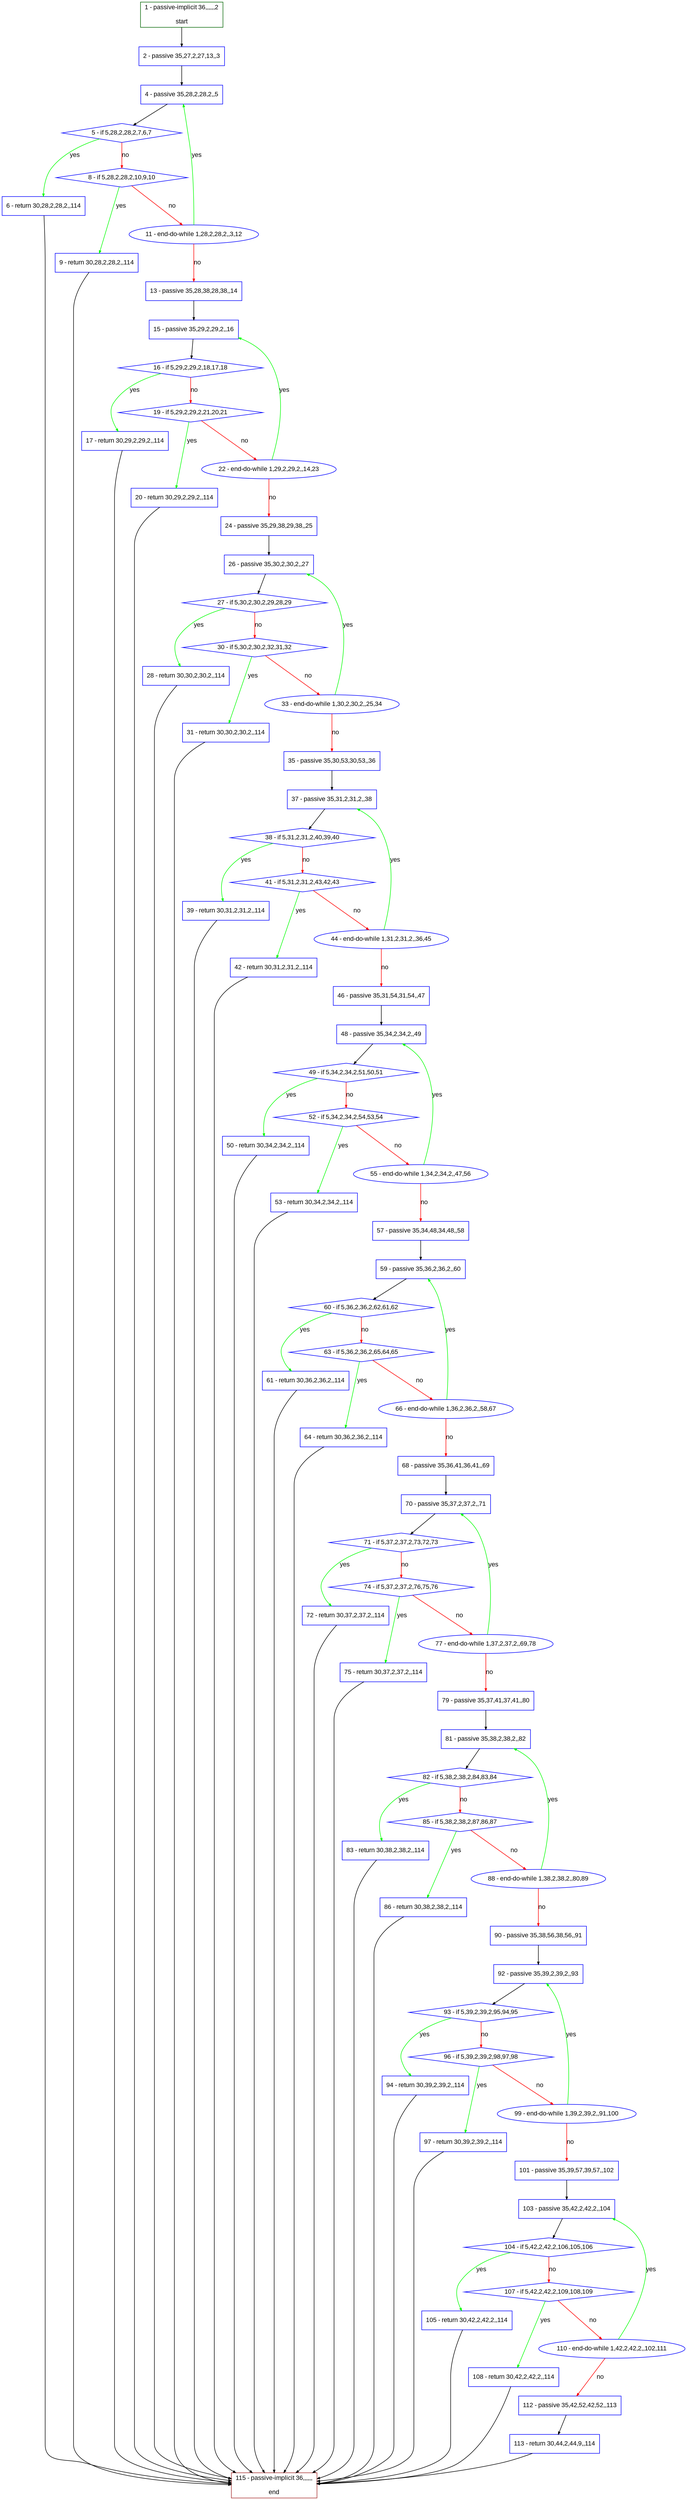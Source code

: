 digraph "" {
  graph [bgcolor="white", fillcolor="#FFFFCC", pack="true", packmode="clust", fontname="Arial", label="", fontsize="12", compound="true", style="rounded,filled"];
  node [node_initialized="no", fillcolor="white", fontname="Arial", label="", color="grey", fontsize="12", fixedsize="false", compound="true", shape="rectangle", style="filled"];
  edge [arrowtail="none", lhead="", fontcolor="black", fontname="Arial", label="", color="black", fontsize="12", arrowhead="normal", arrowsize="0.5", compound="true", ltail="", dir="forward"];
  __N1 [fillcolor="#ffffff", label="2 - passive 35,27,2,27,13,,3", color="#0000ff", shape="box", style="filled"];
  __N2 [fillcolor="#ffffff", label="1 - passive-implicit 36,,,,,,2\n\nstart", color="#006400", shape="box", style="filled"];
  __N3 [fillcolor="#ffffff", label="4 - passive 35,28,2,28,2,,5", color="#0000ff", shape="box", style="filled"];
  __N4 [fillcolor="#ffffff", label="5 - if 5,28,2,28,2,7,6,7", color="#0000ff", shape="diamond", style="filled"];
  __N5 [fillcolor="#ffffff", label="6 - return 30,28,2,28,2,,114", color="#0000ff", shape="box", style="filled"];
  __N6 [fillcolor="#ffffff", label="8 - if 5,28,2,28,2,10,9,10", color="#0000ff", shape="diamond", style="filled"];
  __N7 [fillcolor="#ffffff", label="115 - passive-implicit 36,,,,,,\n\nend", color="#a52a2a", shape="box", style="filled"];
  __N8 [fillcolor="#ffffff", label="9 - return 30,28,2,28,2,,114", color="#0000ff", shape="box", style="filled"];
  __N9 [fillcolor="#ffffff", label="11 - end-do-while 1,28,2,28,2,,3,12", color="#0000ff", shape="oval", style="filled"];
  __N10 [fillcolor="#ffffff", label="13 - passive 35,28,38,28,38,,14", color="#0000ff", shape="box", style="filled"];
  __N11 [fillcolor="#ffffff", label="15 - passive 35,29,2,29,2,,16", color="#0000ff", shape="box", style="filled"];
  __N12 [fillcolor="#ffffff", label="16 - if 5,29,2,29,2,18,17,18", color="#0000ff", shape="diamond", style="filled"];
  __N13 [fillcolor="#ffffff", label="17 - return 30,29,2,29,2,,114", color="#0000ff", shape="box", style="filled"];
  __N14 [fillcolor="#ffffff", label="19 - if 5,29,2,29,2,21,20,21", color="#0000ff", shape="diamond", style="filled"];
  __N15 [fillcolor="#ffffff", label="20 - return 30,29,2,29,2,,114", color="#0000ff", shape="box", style="filled"];
  __N16 [fillcolor="#ffffff", label="22 - end-do-while 1,29,2,29,2,,14,23", color="#0000ff", shape="oval", style="filled"];
  __N17 [fillcolor="#ffffff", label="24 - passive 35,29,38,29,38,,25", color="#0000ff", shape="box", style="filled"];
  __N18 [fillcolor="#ffffff", label="26 - passive 35,30,2,30,2,,27", color="#0000ff", shape="box", style="filled"];
  __N19 [fillcolor="#ffffff", label="27 - if 5,30,2,30,2,29,28,29", color="#0000ff", shape="diamond", style="filled"];
  __N20 [fillcolor="#ffffff", label="28 - return 30,30,2,30,2,,114", color="#0000ff", shape="box", style="filled"];
  __N21 [fillcolor="#ffffff", label="30 - if 5,30,2,30,2,32,31,32", color="#0000ff", shape="diamond", style="filled"];
  __N22 [fillcolor="#ffffff", label="31 - return 30,30,2,30,2,,114", color="#0000ff", shape="box", style="filled"];
  __N23 [fillcolor="#ffffff", label="33 - end-do-while 1,30,2,30,2,,25,34", color="#0000ff", shape="oval", style="filled"];
  __N24 [fillcolor="#ffffff", label="35 - passive 35,30,53,30,53,,36", color="#0000ff", shape="box", style="filled"];
  __N25 [fillcolor="#ffffff", label="37 - passive 35,31,2,31,2,,38", color="#0000ff", shape="box", style="filled"];
  __N26 [fillcolor="#ffffff", label="38 - if 5,31,2,31,2,40,39,40", color="#0000ff", shape="diamond", style="filled"];
  __N27 [fillcolor="#ffffff", label="39 - return 30,31,2,31,2,,114", color="#0000ff", shape="box", style="filled"];
  __N28 [fillcolor="#ffffff", label="41 - if 5,31,2,31,2,43,42,43", color="#0000ff", shape="diamond", style="filled"];
  __N29 [fillcolor="#ffffff", label="42 - return 30,31,2,31,2,,114", color="#0000ff", shape="box", style="filled"];
  __N30 [fillcolor="#ffffff", label="44 - end-do-while 1,31,2,31,2,,36,45", color="#0000ff", shape="oval", style="filled"];
  __N31 [fillcolor="#ffffff", label="46 - passive 35,31,54,31,54,,47", color="#0000ff", shape="box", style="filled"];
  __N32 [fillcolor="#ffffff", label="48 - passive 35,34,2,34,2,,49", color="#0000ff", shape="box", style="filled"];
  __N33 [fillcolor="#ffffff", label="49 - if 5,34,2,34,2,51,50,51", color="#0000ff", shape="diamond", style="filled"];
  __N34 [fillcolor="#ffffff", label="50 - return 30,34,2,34,2,,114", color="#0000ff", shape="box", style="filled"];
  __N35 [fillcolor="#ffffff", label="52 - if 5,34,2,34,2,54,53,54", color="#0000ff", shape="diamond", style="filled"];
  __N36 [fillcolor="#ffffff", label="53 - return 30,34,2,34,2,,114", color="#0000ff", shape="box", style="filled"];
  __N37 [fillcolor="#ffffff", label="55 - end-do-while 1,34,2,34,2,,47,56", color="#0000ff", shape="oval", style="filled"];
  __N38 [fillcolor="#ffffff", label="57 - passive 35,34,48,34,48,,58", color="#0000ff", shape="box", style="filled"];
  __N39 [fillcolor="#ffffff", label="59 - passive 35,36,2,36,2,,60", color="#0000ff", shape="box", style="filled"];
  __N40 [fillcolor="#ffffff", label="60 - if 5,36,2,36,2,62,61,62", color="#0000ff", shape="diamond", style="filled"];
  __N41 [fillcolor="#ffffff", label="61 - return 30,36,2,36,2,,114", color="#0000ff", shape="box", style="filled"];
  __N42 [fillcolor="#ffffff", label="63 - if 5,36,2,36,2,65,64,65", color="#0000ff", shape="diamond", style="filled"];
  __N43 [fillcolor="#ffffff", label="64 - return 30,36,2,36,2,,114", color="#0000ff", shape="box", style="filled"];
  __N44 [fillcolor="#ffffff", label="66 - end-do-while 1,36,2,36,2,,58,67", color="#0000ff", shape="oval", style="filled"];
  __N45 [fillcolor="#ffffff", label="68 - passive 35,36,41,36,41,,69", color="#0000ff", shape="box", style="filled"];
  __N46 [fillcolor="#ffffff", label="70 - passive 35,37,2,37,2,,71", color="#0000ff", shape="box", style="filled"];
  __N47 [fillcolor="#ffffff", label="71 - if 5,37,2,37,2,73,72,73", color="#0000ff", shape="diamond", style="filled"];
  __N48 [fillcolor="#ffffff", label="72 - return 30,37,2,37,2,,114", color="#0000ff", shape="box", style="filled"];
  __N49 [fillcolor="#ffffff", label="74 - if 5,37,2,37,2,76,75,76", color="#0000ff", shape="diamond", style="filled"];
  __N50 [fillcolor="#ffffff", label="75 - return 30,37,2,37,2,,114", color="#0000ff", shape="box", style="filled"];
  __N51 [fillcolor="#ffffff", label="77 - end-do-while 1,37,2,37,2,,69,78", color="#0000ff", shape="oval", style="filled"];
  __N52 [fillcolor="#ffffff", label="79 - passive 35,37,41,37,41,,80", color="#0000ff", shape="box", style="filled"];
  __N53 [fillcolor="#ffffff", label="81 - passive 35,38,2,38,2,,82", color="#0000ff", shape="box", style="filled"];
  __N54 [fillcolor="#ffffff", label="82 - if 5,38,2,38,2,84,83,84", color="#0000ff", shape="diamond", style="filled"];
  __N55 [fillcolor="#ffffff", label="83 - return 30,38,2,38,2,,114", color="#0000ff", shape="box", style="filled"];
  __N56 [fillcolor="#ffffff", label="85 - if 5,38,2,38,2,87,86,87", color="#0000ff", shape="diamond", style="filled"];
  __N57 [fillcolor="#ffffff", label="86 - return 30,38,2,38,2,,114", color="#0000ff", shape="box", style="filled"];
  __N58 [fillcolor="#ffffff", label="88 - end-do-while 1,38,2,38,2,,80,89", color="#0000ff", shape="oval", style="filled"];
  __N59 [fillcolor="#ffffff", label="90 - passive 35,38,56,38,56,,91", color="#0000ff", shape="box", style="filled"];
  __N60 [fillcolor="#ffffff", label="92 - passive 35,39,2,39,2,,93", color="#0000ff", shape="box", style="filled"];
  __N61 [fillcolor="#ffffff", label="93 - if 5,39,2,39,2,95,94,95", color="#0000ff", shape="diamond", style="filled"];
  __N62 [fillcolor="#ffffff", label="94 - return 30,39,2,39,2,,114", color="#0000ff", shape="box", style="filled"];
  __N63 [fillcolor="#ffffff", label="96 - if 5,39,2,39,2,98,97,98", color="#0000ff", shape="diamond", style="filled"];
  __N64 [fillcolor="#ffffff", label="97 - return 30,39,2,39,2,,114", color="#0000ff", shape="box", style="filled"];
  __N65 [fillcolor="#ffffff", label="99 - end-do-while 1,39,2,39,2,,91,100", color="#0000ff", shape="oval", style="filled"];
  __N66 [fillcolor="#ffffff", label="101 - passive 35,39,57,39,57,,102", color="#0000ff", shape="box", style="filled"];
  __N67 [fillcolor="#ffffff", label="103 - passive 35,42,2,42,2,,104", color="#0000ff", shape="box", style="filled"];
  __N68 [fillcolor="#ffffff", label="104 - if 5,42,2,42,2,106,105,106", color="#0000ff", shape="diamond", style="filled"];
  __N69 [fillcolor="#ffffff", label="105 - return 30,42,2,42,2,,114", color="#0000ff", shape="box", style="filled"];
  __N70 [fillcolor="#ffffff", label="107 - if 5,42,2,42,2,109,108,109", color="#0000ff", shape="diamond", style="filled"];
  __N71 [fillcolor="#ffffff", label="108 - return 30,42,2,42,2,,114", color="#0000ff", shape="box", style="filled"];
  __N72 [fillcolor="#ffffff", label="110 - end-do-while 1,42,2,42,2,,102,111", color="#0000ff", shape="oval", style="filled"];
  __N73 [fillcolor="#ffffff", label="112 - passive 35,42,52,42,52,,113", color="#0000ff", shape="box", style="filled"];
  __N74 [fillcolor="#ffffff", label="113 - return 30,44,2,44,9,,114", color="#0000ff", shape="box", style="filled"];
  __N2 -> __N1 [arrowtail="none", color="#000000", label="", arrowhead="normal", dir="forward"];
  __N1 -> __N3 [arrowtail="none", color="#000000", label="", arrowhead="normal", dir="forward"];
  __N3 -> __N4 [arrowtail="none", color="#000000", label="", arrowhead="normal", dir="forward"];
  __N4 -> __N5 [arrowtail="none", color="#00ff00", label="yes", arrowhead="normal", dir="forward"];
  __N4 -> __N6 [arrowtail="none", color="#ff0000", label="no", arrowhead="normal", dir="forward"];
  __N5 -> __N7 [arrowtail="none", color="#000000", label="", arrowhead="normal", dir="forward"];
  __N6 -> __N8 [arrowtail="none", color="#00ff00", label="yes", arrowhead="normal", dir="forward"];
  __N6 -> __N9 [arrowtail="none", color="#ff0000", label="no", arrowhead="normal", dir="forward"];
  __N8 -> __N7 [arrowtail="none", color="#000000", label="", arrowhead="normal", dir="forward"];
  __N9 -> __N3 [arrowtail="none", color="#00ff00", label="yes", arrowhead="normal", dir="forward"];
  __N9 -> __N10 [arrowtail="none", color="#ff0000", label="no", arrowhead="normal", dir="forward"];
  __N10 -> __N11 [arrowtail="none", color="#000000", label="", arrowhead="normal", dir="forward"];
  __N11 -> __N12 [arrowtail="none", color="#000000", label="", arrowhead="normal", dir="forward"];
  __N12 -> __N13 [arrowtail="none", color="#00ff00", label="yes", arrowhead="normal", dir="forward"];
  __N12 -> __N14 [arrowtail="none", color="#ff0000", label="no", arrowhead="normal", dir="forward"];
  __N13 -> __N7 [arrowtail="none", color="#000000", label="", arrowhead="normal", dir="forward"];
  __N14 -> __N15 [arrowtail="none", color="#00ff00", label="yes", arrowhead="normal", dir="forward"];
  __N14 -> __N16 [arrowtail="none", color="#ff0000", label="no", arrowhead="normal", dir="forward"];
  __N15 -> __N7 [arrowtail="none", color="#000000", label="", arrowhead="normal", dir="forward"];
  __N16 -> __N11 [arrowtail="none", color="#00ff00", label="yes", arrowhead="normal", dir="forward"];
  __N16 -> __N17 [arrowtail="none", color="#ff0000", label="no", arrowhead="normal", dir="forward"];
  __N17 -> __N18 [arrowtail="none", color="#000000", label="", arrowhead="normal", dir="forward"];
  __N18 -> __N19 [arrowtail="none", color="#000000", label="", arrowhead="normal", dir="forward"];
  __N19 -> __N20 [arrowtail="none", color="#00ff00", label="yes", arrowhead="normal", dir="forward"];
  __N19 -> __N21 [arrowtail="none", color="#ff0000", label="no", arrowhead="normal", dir="forward"];
  __N20 -> __N7 [arrowtail="none", color="#000000", label="", arrowhead="normal", dir="forward"];
  __N21 -> __N22 [arrowtail="none", color="#00ff00", label="yes", arrowhead="normal", dir="forward"];
  __N21 -> __N23 [arrowtail="none", color="#ff0000", label="no", arrowhead="normal", dir="forward"];
  __N22 -> __N7 [arrowtail="none", color="#000000", label="", arrowhead="normal", dir="forward"];
  __N23 -> __N18 [arrowtail="none", color="#00ff00", label="yes", arrowhead="normal", dir="forward"];
  __N23 -> __N24 [arrowtail="none", color="#ff0000", label="no", arrowhead="normal", dir="forward"];
  __N24 -> __N25 [arrowtail="none", color="#000000", label="", arrowhead="normal", dir="forward"];
  __N25 -> __N26 [arrowtail="none", color="#000000", label="", arrowhead="normal", dir="forward"];
  __N26 -> __N27 [arrowtail="none", color="#00ff00", label="yes", arrowhead="normal", dir="forward"];
  __N26 -> __N28 [arrowtail="none", color="#ff0000", label="no", arrowhead="normal", dir="forward"];
  __N27 -> __N7 [arrowtail="none", color="#000000", label="", arrowhead="normal", dir="forward"];
  __N28 -> __N29 [arrowtail="none", color="#00ff00", label="yes", arrowhead="normal", dir="forward"];
  __N28 -> __N30 [arrowtail="none", color="#ff0000", label="no", arrowhead="normal", dir="forward"];
  __N29 -> __N7 [arrowtail="none", color="#000000", label="", arrowhead="normal", dir="forward"];
  __N30 -> __N25 [arrowtail="none", color="#00ff00", label="yes", arrowhead="normal", dir="forward"];
  __N30 -> __N31 [arrowtail="none", color="#ff0000", label="no", arrowhead="normal", dir="forward"];
  __N31 -> __N32 [arrowtail="none", color="#000000", label="", arrowhead="normal", dir="forward"];
  __N32 -> __N33 [arrowtail="none", color="#000000", label="", arrowhead="normal", dir="forward"];
  __N33 -> __N34 [arrowtail="none", color="#00ff00", label="yes", arrowhead="normal", dir="forward"];
  __N33 -> __N35 [arrowtail="none", color="#ff0000", label="no", arrowhead="normal", dir="forward"];
  __N34 -> __N7 [arrowtail="none", color="#000000", label="", arrowhead="normal", dir="forward"];
  __N35 -> __N36 [arrowtail="none", color="#00ff00", label="yes", arrowhead="normal", dir="forward"];
  __N35 -> __N37 [arrowtail="none", color="#ff0000", label="no", arrowhead="normal", dir="forward"];
  __N36 -> __N7 [arrowtail="none", color="#000000", label="", arrowhead="normal", dir="forward"];
  __N37 -> __N32 [arrowtail="none", color="#00ff00", label="yes", arrowhead="normal", dir="forward"];
  __N37 -> __N38 [arrowtail="none", color="#ff0000", label="no", arrowhead="normal", dir="forward"];
  __N38 -> __N39 [arrowtail="none", color="#000000", label="", arrowhead="normal", dir="forward"];
  __N39 -> __N40 [arrowtail="none", color="#000000", label="", arrowhead="normal", dir="forward"];
  __N40 -> __N41 [arrowtail="none", color="#00ff00", label="yes", arrowhead="normal", dir="forward"];
  __N40 -> __N42 [arrowtail="none", color="#ff0000", label="no", arrowhead="normal", dir="forward"];
  __N41 -> __N7 [arrowtail="none", color="#000000", label="", arrowhead="normal", dir="forward"];
  __N42 -> __N43 [arrowtail="none", color="#00ff00", label="yes", arrowhead="normal", dir="forward"];
  __N42 -> __N44 [arrowtail="none", color="#ff0000", label="no", arrowhead="normal", dir="forward"];
  __N43 -> __N7 [arrowtail="none", color="#000000", label="", arrowhead="normal", dir="forward"];
  __N44 -> __N39 [arrowtail="none", color="#00ff00", label="yes", arrowhead="normal", dir="forward"];
  __N44 -> __N45 [arrowtail="none", color="#ff0000", label="no", arrowhead="normal", dir="forward"];
  __N45 -> __N46 [arrowtail="none", color="#000000", label="", arrowhead="normal", dir="forward"];
  __N46 -> __N47 [arrowtail="none", color="#000000", label="", arrowhead="normal", dir="forward"];
  __N47 -> __N48 [arrowtail="none", color="#00ff00", label="yes", arrowhead="normal", dir="forward"];
  __N47 -> __N49 [arrowtail="none", color="#ff0000", label="no", arrowhead="normal", dir="forward"];
  __N48 -> __N7 [arrowtail="none", color="#000000", label="", arrowhead="normal", dir="forward"];
  __N49 -> __N50 [arrowtail="none", color="#00ff00", label="yes", arrowhead="normal", dir="forward"];
  __N49 -> __N51 [arrowtail="none", color="#ff0000", label="no", arrowhead="normal", dir="forward"];
  __N50 -> __N7 [arrowtail="none", color="#000000", label="", arrowhead="normal", dir="forward"];
  __N51 -> __N46 [arrowtail="none", color="#00ff00", label="yes", arrowhead="normal", dir="forward"];
  __N51 -> __N52 [arrowtail="none", color="#ff0000", label="no", arrowhead="normal", dir="forward"];
  __N52 -> __N53 [arrowtail="none", color="#000000", label="", arrowhead="normal", dir="forward"];
  __N53 -> __N54 [arrowtail="none", color="#000000", label="", arrowhead="normal", dir="forward"];
  __N54 -> __N55 [arrowtail="none", color="#00ff00", label="yes", arrowhead="normal", dir="forward"];
  __N54 -> __N56 [arrowtail="none", color="#ff0000", label="no", arrowhead="normal", dir="forward"];
  __N55 -> __N7 [arrowtail="none", color="#000000", label="", arrowhead="normal", dir="forward"];
  __N56 -> __N57 [arrowtail="none", color="#00ff00", label="yes", arrowhead="normal", dir="forward"];
  __N56 -> __N58 [arrowtail="none", color="#ff0000", label="no", arrowhead="normal", dir="forward"];
  __N57 -> __N7 [arrowtail="none", color="#000000", label="", arrowhead="normal", dir="forward"];
  __N58 -> __N53 [arrowtail="none", color="#00ff00", label="yes", arrowhead="normal", dir="forward"];
  __N58 -> __N59 [arrowtail="none", color="#ff0000", label="no", arrowhead="normal", dir="forward"];
  __N59 -> __N60 [arrowtail="none", color="#000000", label="", arrowhead="normal", dir="forward"];
  __N60 -> __N61 [arrowtail="none", color="#000000", label="", arrowhead="normal", dir="forward"];
  __N61 -> __N62 [arrowtail="none", color="#00ff00", label="yes", arrowhead="normal", dir="forward"];
  __N61 -> __N63 [arrowtail="none", color="#ff0000", label="no", arrowhead="normal", dir="forward"];
  __N62 -> __N7 [arrowtail="none", color="#000000", label="", arrowhead="normal", dir="forward"];
  __N63 -> __N64 [arrowtail="none", color="#00ff00", label="yes", arrowhead="normal", dir="forward"];
  __N63 -> __N65 [arrowtail="none", color="#ff0000", label="no", arrowhead="normal", dir="forward"];
  __N64 -> __N7 [arrowtail="none", color="#000000", label="", arrowhead="normal", dir="forward"];
  __N65 -> __N60 [arrowtail="none", color="#00ff00", label="yes", arrowhead="normal", dir="forward"];
  __N65 -> __N66 [arrowtail="none", color="#ff0000", label="no", arrowhead="normal", dir="forward"];
  __N66 -> __N67 [arrowtail="none", color="#000000", label="", arrowhead="normal", dir="forward"];
  __N67 -> __N68 [arrowtail="none", color="#000000", label="", arrowhead="normal", dir="forward"];
  __N68 -> __N69 [arrowtail="none", color="#00ff00", label="yes", arrowhead="normal", dir="forward"];
  __N68 -> __N70 [arrowtail="none", color="#ff0000", label="no", arrowhead="normal", dir="forward"];
  __N69 -> __N7 [arrowtail="none", color="#000000", label="", arrowhead="normal", dir="forward"];
  __N70 -> __N71 [arrowtail="none", color="#00ff00", label="yes", arrowhead="normal", dir="forward"];
  __N70 -> __N72 [arrowtail="none", color="#ff0000", label="no", arrowhead="normal", dir="forward"];
  __N71 -> __N7 [arrowtail="none", color="#000000", label="", arrowhead="normal", dir="forward"];
  __N72 -> __N67 [arrowtail="none", color="#00ff00", label="yes", arrowhead="normal", dir="forward"];
  __N72 -> __N73 [arrowtail="none", color="#ff0000", label="no", arrowhead="normal", dir="forward"];
  __N73 -> __N74 [arrowtail="none", color="#000000", label="", arrowhead="normal", dir="forward"];
  __N74 -> __N7 [arrowtail="none", color="#000000", label="", arrowhead="normal", dir="forward"];
}
